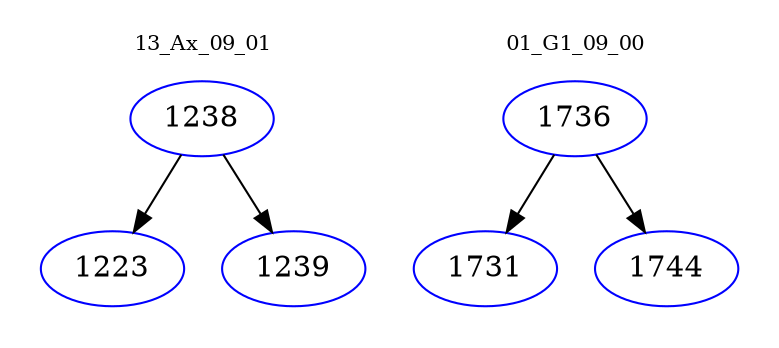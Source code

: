 digraph{
subgraph cluster_0 {
color = white
label = "13_Ax_09_01";
fontsize=10;
T0_1238 [label="1238", color="blue"]
T0_1238 -> T0_1223 [color="black"]
T0_1223 [label="1223", color="blue"]
T0_1238 -> T0_1239 [color="black"]
T0_1239 [label="1239", color="blue"]
}
subgraph cluster_1 {
color = white
label = "01_G1_09_00";
fontsize=10;
T1_1736 [label="1736", color="blue"]
T1_1736 -> T1_1731 [color="black"]
T1_1731 [label="1731", color="blue"]
T1_1736 -> T1_1744 [color="black"]
T1_1744 [label="1744", color="blue"]
}
}
